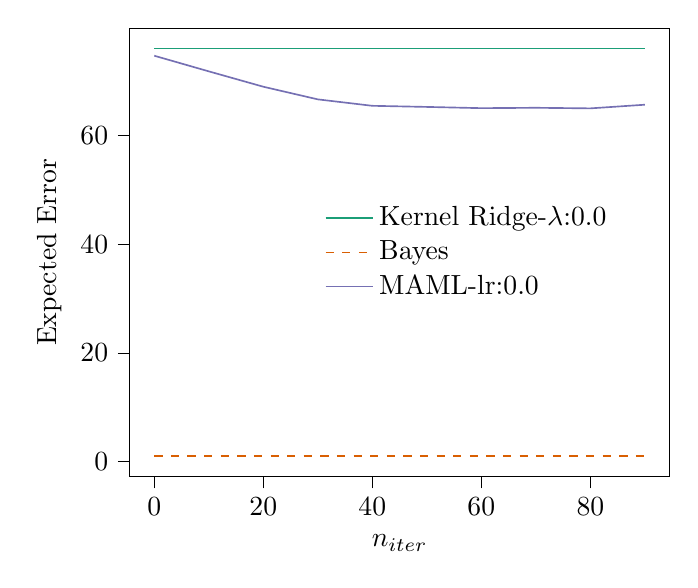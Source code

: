 % This file was created with tikzplotlib v0.10.1.
\begin{tikzpicture}

\definecolor{chocolate217952}{RGB}{217,95,2}
\definecolor{darkcyan27158119}{RGB}{27,158,119}
\definecolor{darkgray176}{RGB}{176,176,176}
\definecolor{lightslategray117112179}{RGB}{117,112,179}

\begin{axis}[
legend cell align={left},
legend style={fill opacity=0.8, draw opacity=1, text opacity=1, at={(0.91,0.5)}, anchor=east, draw=none},
tick align=outside,
tick pos=left,
x grid style={darkgray176},
xlabel={\(\displaystyle n_{iter}\)},
xmin=-4.5, xmax=94.5,
xtick style={color=black},
y grid style={darkgray176},
ylabel={Expected Error},
ymin=-2.75, ymax=79.753,
ytick style={color=black}
]
\addplot [semithick, darkcyan27158119]
table {%
0 76.003
10 76.003
20 76.003
30 76.003
40 76.003
50 76.003
60 76.003
70 76.003
80 76.003
90 76.003
};
\addlegendentry{Kernel Ridge-$\lambda$:0.0}
\addplot [semithick, chocolate217952, dashed]
table {%
0 1.0
10 1.0
20 1.0
30 1.0
40 1.0
50 1.0
60 1.0
70 1.0
80 1.0
90 1.0
};
\addlegendentry{Bayes}
\addplot [semithick, lightslategray117112179]
table {%
0 74.691
10 71.815
20 68.988
30 66.66
40 65.475
50 65.27
60 65.042
70 65.112
80 65.003
90 65.676
};
\addlegendentry{MAML-lr:0.0}
\end{axis}

\end{tikzpicture}
